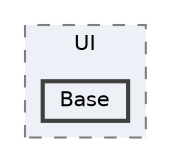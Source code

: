 digraph "202_Lobby_UI/Window/SelectProvideWindow/Prefab/UI/Base"
{
 // LATEX_PDF_SIZE
  bgcolor="transparent";
  edge [fontname=Helvetica,fontsize=10,labelfontname=Helvetica,labelfontsize=10];
  node [fontname=Helvetica,fontsize=10,shape=box,height=0.2,width=0.4];
  compound=true
  subgraph clusterdir_c9479ade6eb5cd5976fe04830c058a79 {
    graph [ bgcolor="#edf0f7", pencolor="grey50", label="UI", fontname=Helvetica,fontsize=10 style="filled,dashed", URL="dir_c9479ade6eb5cd5976fe04830c058a79.html",tooltip=""]
  dir_f30b40dfc00a4fe490962c4c42389c6d [label="Base", fillcolor="#edf0f7", color="grey25", style="filled,bold", URL="dir_f30b40dfc00a4fe490962c4c42389c6d.html",tooltip=""];
  }
}
